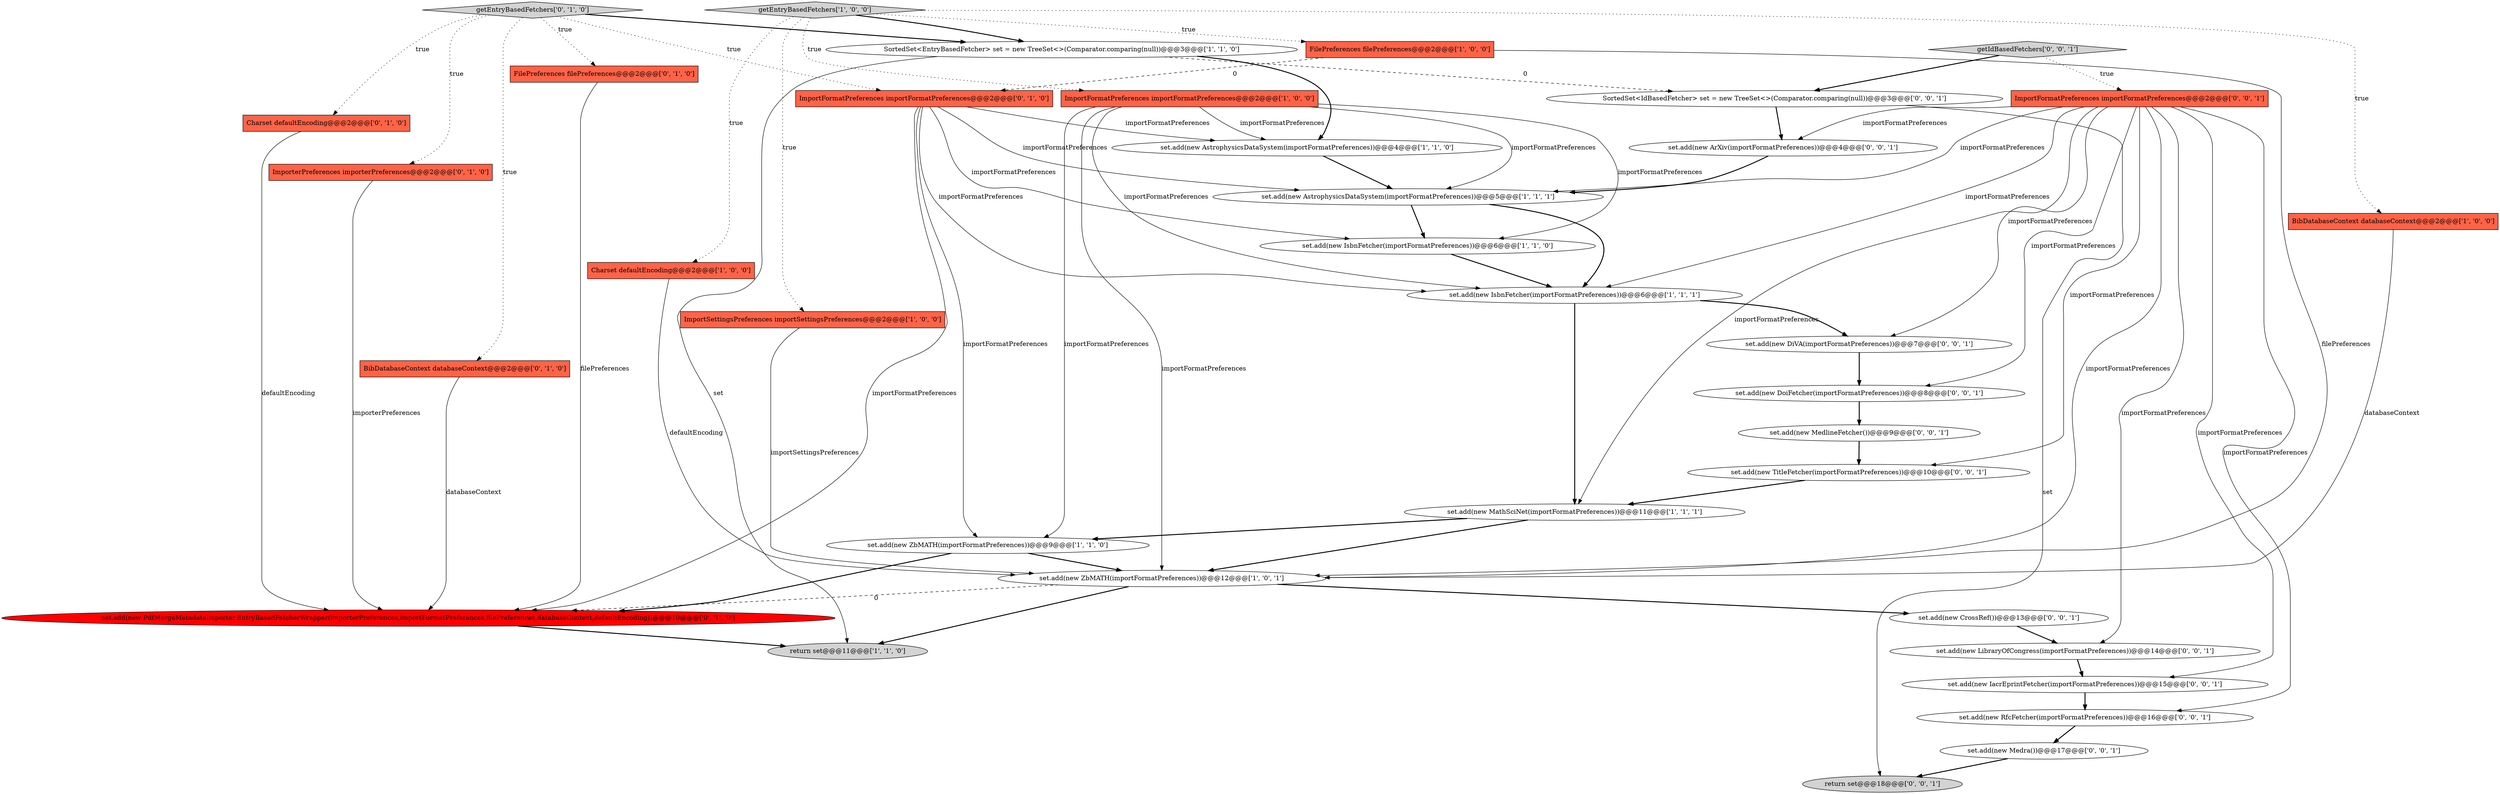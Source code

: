 digraph {
8 [style = filled, label = "set.add(new IsbnFetcher(importFormatPreferences))@@@6@@@['1', '1', '0']", fillcolor = white, shape = ellipse image = "AAA0AAABBB1BBB"];
9 [style = filled, label = "BibDatabaseContext databaseContext@@@2@@@['1', '0', '0']", fillcolor = tomato, shape = box image = "AAA0AAABBB1BBB"];
22 [style = filled, label = "set.add(new MedlineFetcher())@@@9@@@['0', '0', '1']", fillcolor = white, shape = ellipse image = "AAA0AAABBB3BBB"];
12 [style = filled, label = "set.add(new AstrophysicsDataSystem(importFormatPreferences))@@@5@@@['1', '1', '1']", fillcolor = white, shape = ellipse image = "AAA0AAABBB1BBB"];
5 [style = filled, label = "set.add(new AstrophysicsDataSystem(importFormatPreferences))@@@4@@@['1', '1', '0']", fillcolor = white, shape = ellipse image = "AAA0AAABBB1BBB"];
28 [style = filled, label = "SortedSet<IdBasedFetcher> set = new TreeSet<>(Comparator.comparing(null))@@@3@@@['0', '0', '1']", fillcolor = white, shape = ellipse image = "AAA0AAABBB3BBB"];
18 [style = filled, label = "FilePreferences filePreferences@@@2@@@['0', '1', '0']", fillcolor = tomato, shape = box image = "AAA0AAABBB2BBB"];
29 [style = filled, label = "set.add(new RfcFetcher(importFormatPreferences))@@@16@@@['0', '0', '1']", fillcolor = white, shape = ellipse image = "AAA0AAABBB3BBB"];
20 [style = filled, label = "ImportFormatPreferences importFormatPreferences@@@2@@@['0', '1', '0']", fillcolor = tomato, shape = box image = "AAA1AAABBB2BBB"];
24 [style = filled, label = "set.add(new ArXiv(importFormatPreferences))@@@4@@@['0', '0', '1']", fillcolor = white, shape = ellipse image = "AAA0AAABBB3BBB"];
3 [style = filled, label = "set.add(new ZbMATH(importFormatPreferences))@@@9@@@['1', '1', '0']", fillcolor = white, shape = ellipse image = "AAA0AAABBB1BBB"];
10 [style = filled, label = "ImportFormatPreferences importFormatPreferences@@@2@@@['1', '0', '0']", fillcolor = tomato, shape = box image = "AAA0AAABBB1BBB"];
15 [style = filled, label = "set.add(new PdfMergeMetadataImporter.EntryBasedFetcherWrapper(importerPreferences,importFormatPreferences,filePreferences,databaseContext,defaultEncoding))@@@10@@@['0', '1', '0']", fillcolor = red, shape = ellipse image = "AAA1AAABBB2BBB"];
34 [style = filled, label = "set.add(new IacrEprintFetcher(importFormatPreferences))@@@15@@@['0', '0', '1']", fillcolor = white, shape = ellipse image = "AAA0AAABBB3BBB"];
1 [style = filled, label = "getEntryBasedFetchers['1', '0', '0']", fillcolor = lightgray, shape = diamond image = "AAA0AAABBB1BBB"];
32 [style = filled, label = "getIdBasedFetchers['0', '0', '1']", fillcolor = lightgray, shape = diamond image = "AAA0AAABBB3BBB"];
30 [style = filled, label = "set.add(new Medra())@@@17@@@['0', '0', '1']", fillcolor = white, shape = ellipse image = "AAA0AAABBB3BBB"];
4 [style = filled, label = "Charset defaultEncoding@@@2@@@['1', '0', '0']", fillcolor = tomato, shape = box image = "AAA0AAABBB1BBB"];
11 [style = filled, label = "set.add(new MathSciNet(importFormatPreferences))@@@11@@@['1', '1', '1']", fillcolor = white, shape = ellipse image = "AAA0AAABBB1BBB"];
6 [style = filled, label = "return set@@@11@@@['1', '1', '0']", fillcolor = lightgray, shape = ellipse image = "AAA0AAABBB1BBB"];
21 [style = filled, label = "getEntryBasedFetchers['0', '1', '0']", fillcolor = lightgray, shape = diamond image = "AAA0AAABBB2BBB"];
14 [style = filled, label = "set.add(new ZbMATH(importFormatPreferences))@@@12@@@['1', '0', '1']", fillcolor = white, shape = ellipse image = "AAA0AAABBB1BBB"];
19 [style = filled, label = "Charset defaultEncoding@@@2@@@['0', '1', '0']", fillcolor = tomato, shape = box image = "AAA0AAABBB2BBB"];
31 [style = filled, label = "set.add(new DoiFetcher(importFormatPreferences))@@@8@@@['0', '0', '1']", fillcolor = white, shape = ellipse image = "AAA0AAABBB3BBB"];
7 [style = filled, label = "ImportSettingsPreferences importSettingsPreferences@@@2@@@['1', '0', '0']", fillcolor = tomato, shape = box image = "AAA0AAABBB1BBB"];
16 [style = filled, label = "ImporterPreferences importerPreferences@@@2@@@['0', '1', '0']", fillcolor = tomato, shape = box image = "AAA0AAABBB2BBB"];
27 [style = filled, label = "ImportFormatPreferences importFormatPreferences@@@2@@@['0', '0', '1']", fillcolor = tomato, shape = box image = "AAA0AAABBB3BBB"];
0 [style = filled, label = "SortedSet<EntryBasedFetcher> set = new TreeSet<>(Comparator.comparing(null))@@@3@@@['1', '1', '0']", fillcolor = white, shape = ellipse image = "AAA0AAABBB1BBB"];
2 [style = filled, label = "set.add(new IsbnFetcher(importFormatPreferences))@@@6@@@['1', '1', '1']", fillcolor = white, shape = ellipse image = "AAA0AAABBB1BBB"];
25 [style = filled, label = "set.add(new DiVA(importFormatPreferences))@@@7@@@['0', '0', '1']", fillcolor = white, shape = ellipse image = "AAA0AAABBB3BBB"];
35 [style = filled, label = "return set@@@18@@@['0', '0', '1']", fillcolor = lightgray, shape = ellipse image = "AAA0AAABBB3BBB"];
33 [style = filled, label = "set.add(new TitleFetcher(importFormatPreferences))@@@10@@@['0', '0', '1']", fillcolor = white, shape = ellipse image = "AAA0AAABBB3BBB"];
26 [style = filled, label = "set.add(new CrossRef())@@@13@@@['0', '0', '1']", fillcolor = white, shape = ellipse image = "AAA0AAABBB3BBB"];
13 [style = filled, label = "FilePreferences filePreferences@@@2@@@['1', '0', '0']", fillcolor = tomato, shape = box image = "AAA1AAABBB1BBB"];
17 [style = filled, label = "BibDatabaseContext databaseContext@@@2@@@['0', '1', '0']", fillcolor = tomato, shape = box image = "AAA0AAABBB2BBB"];
23 [style = filled, label = "set.add(new LibraryOfCongress(importFormatPreferences))@@@14@@@['0', '0', '1']", fillcolor = white, shape = ellipse image = "AAA0AAABBB3BBB"];
34->29 [style = bold, label=""];
24->12 [style = bold, label=""];
22->33 [style = bold, label=""];
1->10 [style = dotted, label="true"];
31->22 [style = bold, label=""];
27->24 [style = solid, label="importFormatPreferences"];
21->20 [style = dotted, label="true"];
21->0 [style = bold, label=""];
10->3 [style = solid, label="importFormatPreferences"];
29->30 [style = bold, label=""];
19->15 [style = solid, label="defaultEncoding"];
9->14 [style = solid, label="databaseContext"];
11->14 [style = bold, label=""];
27->33 [style = solid, label="importFormatPreferences"];
27->14 [style = solid, label="importFormatPreferences"];
21->18 [style = dotted, label="true"];
13->20 [style = dashed, label="0"];
27->11 [style = solid, label="importFormatPreferences"];
3->14 [style = bold, label=""];
10->14 [style = solid, label="importFormatPreferences"];
4->14 [style = solid, label="defaultEncoding"];
17->15 [style = solid, label="databaseContext"];
10->8 [style = solid, label="importFormatPreferences"];
15->6 [style = bold, label=""];
3->15 [style = bold, label=""];
1->4 [style = dotted, label="true"];
1->0 [style = bold, label=""];
21->17 [style = dotted, label="true"];
10->2 [style = solid, label="importFormatPreferences"];
0->28 [style = dashed, label="0"];
14->15 [style = dashed, label="0"];
20->3 [style = solid, label="importFormatPreferences"];
16->15 [style = solid, label="importerPreferences"];
25->31 [style = bold, label=""];
27->12 [style = solid, label="importFormatPreferences"];
1->7 [style = dotted, label="true"];
10->5 [style = solid, label="importFormatPreferences"];
13->14 [style = solid, label="filePreferences"];
18->15 [style = solid, label="filePreferences"];
27->31 [style = solid, label="importFormatPreferences"];
33->11 [style = bold, label=""];
20->15 [style = solid, label="importFormatPreferences"];
12->2 [style = bold, label=""];
14->26 [style = bold, label=""];
1->13 [style = dotted, label="true"];
32->27 [style = dotted, label="true"];
30->35 [style = bold, label=""];
20->12 [style = solid, label="importFormatPreferences"];
20->5 [style = solid, label="importFormatPreferences"];
27->25 [style = solid, label="importFormatPreferences"];
5->12 [style = bold, label=""];
8->2 [style = bold, label=""];
11->3 [style = bold, label=""];
12->8 [style = bold, label=""];
1->9 [style = dotted, label="true"];
26->23 [style = bold, label=""];
20->8 [style = solid, label="importFormatPreferences"];
0->6 [style = solid, label="set"];
27->34 [style = solid, label="importFormatPreferences"];
21->19 [style = dotted, label="true"];
28->35 [style = solid, label="set"];
23->34 [style = bold, label=""];
28->24 [style = bold, label=""];
27->23 [style = solid, label="importFormatPreferences"];
21->16 [style = dotted, label="true"];
27->2 [style = solid, label="importFormatPreferences"];
2->25 [style = bold, label=""];
7->14 [style = solid, label="importSettingsPreferences"];
32->28 [style = bold, label=""];
27->29 [style = solid, label="importFormatPreferences"];
2->11 [style = bold, label=""];
14->6 [style = bold, label=""];
0->5 [style = bold, label=""];
20->2 [style = solid, label="importFormatPreferences"];
10->12 [style = solid, label="importFormatPreferences"];
}
